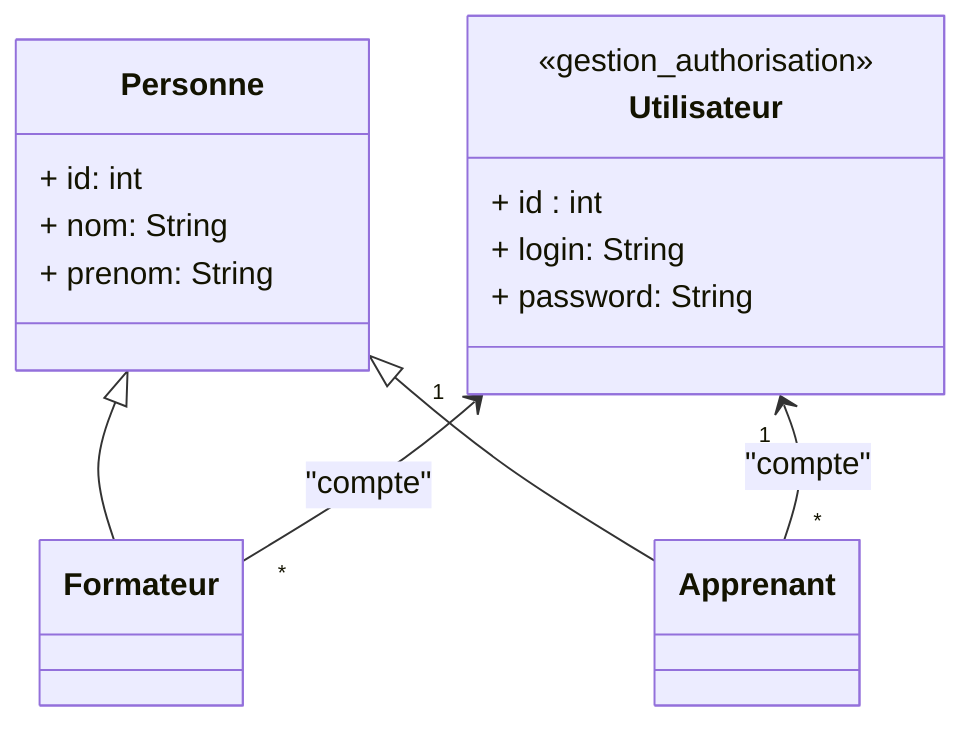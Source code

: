 classDiagram

class Personne {
    + id: int 
    + nom: String 
    + prenom: String 
}

class Utilisateur {
    + id : int
    + login: String 
    + password: String 

}

<<gestion_authorisation>> Utilisateur


Personne <|-- Formateur
Personne <|-- Apprenant

Utilisateur "1" <-- "*" Formateur : "compte"
Utilisateur "1" <-- "*" Apprenant : "compte"